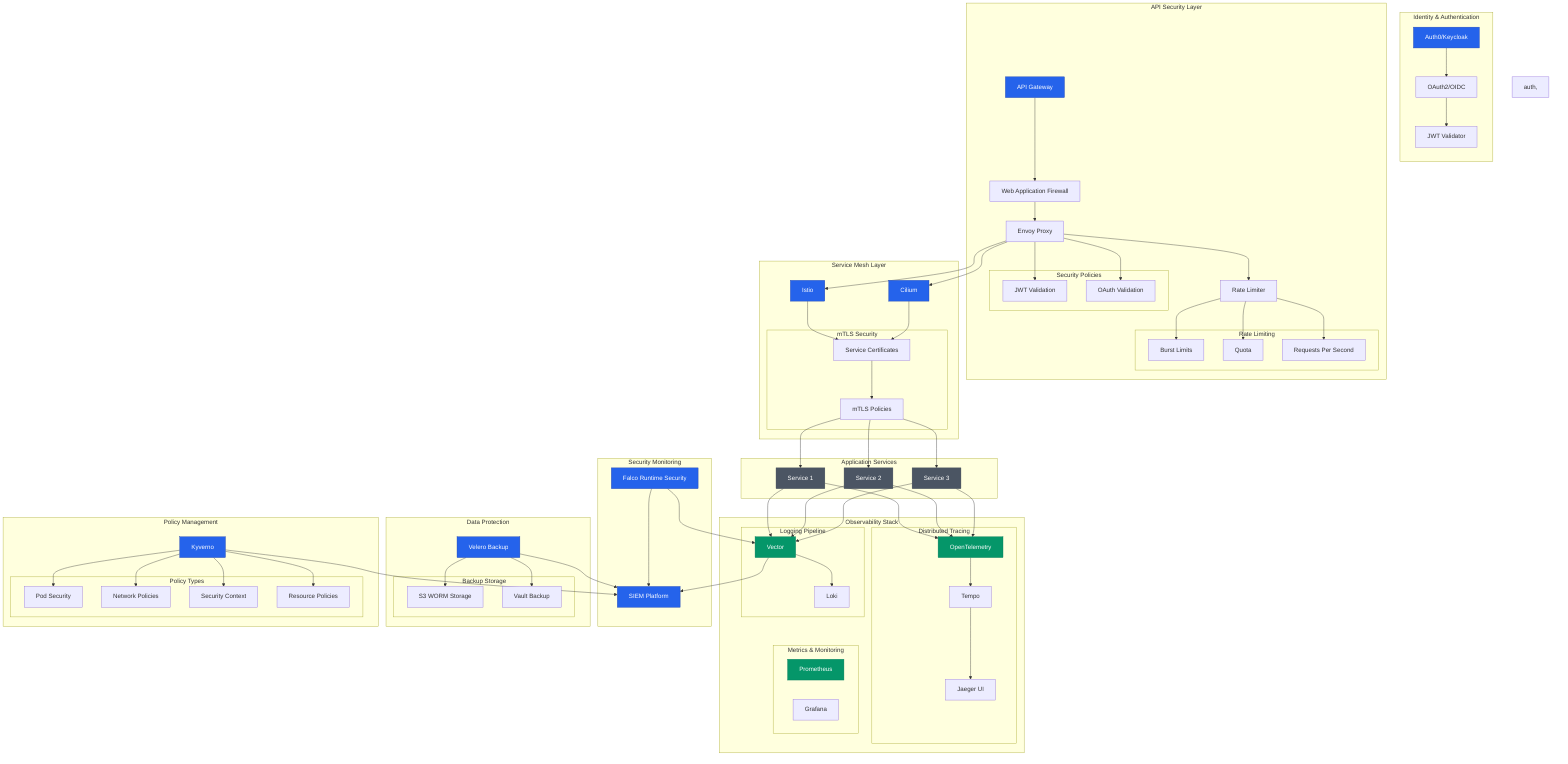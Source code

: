 flowchart TB
    %% Define Styles
    classDef primary fill:#2563eb,stroke:#1e40af,color:white;
    classDef secondary fill:#4b5563,stroke:#374151,color:white;
    classDef highlight fill:#059669,stroke:#047857,color:white;
    classDef subgraphFill fill:#f8fafc,stroke:#cbd5e1;

    %% Identity & Authentication
    subgraph auth["Identity & Authentication"]
        direction TB
        AUTH0["Auth0/Keycloak"]:::primary
        OAUTH["OAuth2/OIDC"]
        JWT["JWT Validator"]
    end

    %% API Security Layer
    subgraph gateway["API Security Layer"]
        direction TB
        APIGW["API Gateway"]:::primary
        WAF["Web Application Firewall"]
        ENVOY["Envoy Proxy"]
        RATELIMIT["Rate Limiter"]

        subgraph security_policies["Security Policies"]
            JWT_VAL["JWT Validation"]
            OAUTH_VAL["OAuth Validation"]
        end

        subgraph rate_limiting["Rate Limiting"]
            direction LR
            BURST["Burst Limits"]
            QUOTA["Quota"]
            RPS["Requests Per Second"]
        end
    end

    %% Service Mesh
    subgraph mesh["Service Mesh Layer"]
        direction TB
        ISTIO["Istio"]:::primary
        CILIUM["Cilium"]:::primary

        subgraph mtls["mTLS Security"]
            SERVICE_CERTS["Service Certificates"]
            MTLS_POLICY["mTLS Policies"]
        end
    end

    %% Applications
    subgraph apps["Application Services"]
        direction TB
        APP1["Service 1"]:::secondary
        APP2["Service 2"]:::secondary
        APP3["Service 3"]:::secondary
    end

    %% Observability
    subgraph observability["Observability Stack"]
        direction TB
        subgraph tracing["Distributed Tracing"]
            direction LR
            OTEL["OpenTelemetry"]:::highlight --> TEMPO["Tempo"] --> JAEGER["Jaeger UI"]
        end

        subgraph logging["Logging Pipeline"]
            VECTOR["Vector"]:::highlight
            LOKI["Loki"]
        end

        subgraph metrics["Metrics & Monitoring"]
            PROM["Prometheus"]:::highlight
            GRAF["Grafana"]
        end
    end

    %% Security Monitoring
    subgraph security["Security Monitoring"]
        direction TB
        FALCO["Falco Runtime Security"]:::primary
        SIEM["SIEM Platform"]:::primary
    end

    %% Data Protection
    subgraph backup["Data Protection"]
        direction TB
        VELERO["Velero Backup"]:::primary

        subgraph storage["Backup Storage"]
            S3_WORM["S3 WORM Storage"]
            VAULT_BK["Vault Backup"]
        end
    end

    %% Policy Management
    subgraph policies["Policy Management"]
        direction TB
        KYVERNO["Kyverno"]:::primary

        subgraph policy_types["Policy Types"]
            PSP["Pod Security"]
            NET_POL["Network Policies"]
            SEC_CTX["Security Context"]
            RES_POL["Resource Policies"]
        end
    end

    %% Define Connections
    AUTH0 --> OAUTH --> JWT
    APIGW --> WAF --> ENVOY
    ENVOY --> JWT_VAL & OAUTH_VAL & RATELIMIT
    RATELIMIT --> BURST & QUOTA & RPS
    ENVOY --> ISTIO & CILIUM
    ISTIO & CILIUM --> SERVICE_CERTS --> MTLS_POLICY
    MTLS_POLICY --> APP1 & APP2 & APP3
    APP1 & APP2 & APP3 --> OTEL
    APP1 & APP2 & APP3 --> VECTOR --> LOKI
    VECTOR --> SIEM
    FALCO --> SIEM & VECTOR
    KYVERNO --> PSP & NET_POL & SEC_CTX & RES_POL
    KYVERNO --> SIEM
    VELERO --> S3_WORM & VAULT_BK
    VELERO --> SIEM

    %% Apply subgraph styles
    style auth, gateway, mesh, apps, observability, security, backup, policies subgraphFill